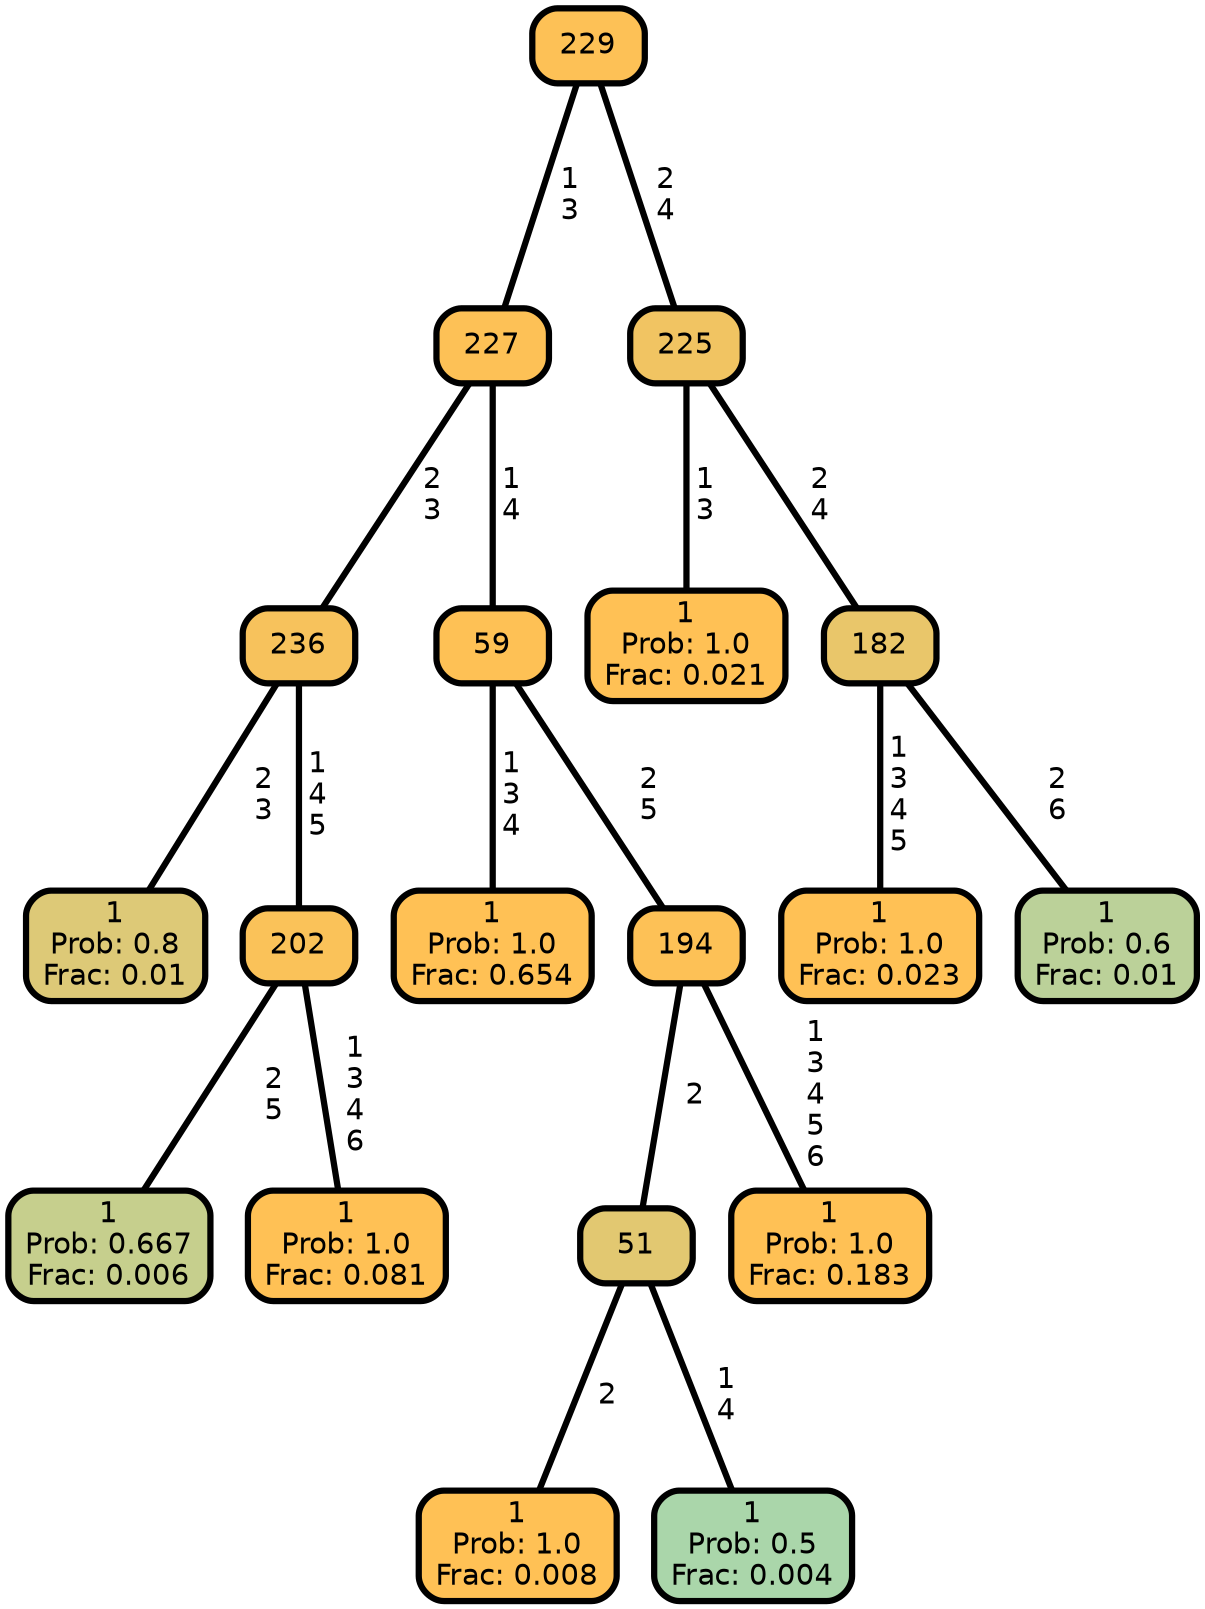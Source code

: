 graph Tree {
node [shape=box, style="filled, rounded",color="black",penwidth="3",fontcolor="black",                 fontname=helvetica] ;
graph [ranksep="0 equally", splines=straight,                 bgcolor=transparent, dpi=200] ;
edge [fontname=helvetica, color=black] ;
0 [label="1
Prob: 0.8
Frac: 0.01", fillcolor="#ddc977"] ;
1 [label="236", fillcolor="#f7c25c"] ;
2 [label="1
Prob: 0.667
Frac: 0.006", fillcolor="#c6cf8d"] ;
3 [label="202", fillcolor="#fac259"] ;
4 [label="1
Prob: 1.0
Frac: 0.081", fillcolor="#ffc155"] ;
5 [label="227", fillcolor="#fdc156"] ;
6 [label="1
Prob: 1.0
Frac: 0.654", fillcolor="#ffc155"] ;
7 [label="59", fillcolor="#fec155"] ;
8 [label="1
Prob: 1.0
Frac: 0.008", fillcolor="#ffc155"] ;
9 [label="51", fillcolor="#e2c871"] ;
10 [label="1
Prob: 0.5
Frac: 0.004", fillcolor="#aad6aa"] ;
11 [label="194", fillcolor="#fdc156"] ;
12 [label="1
Prob: 1.0
Frac: 0.183", fillcolor="#ffc155"] ;
13 [label="229", fillcolor="#fdc156"] ;
14 [label="1
Prob: 1.0
Frac: 0.021", fillcolor="#ffc155"] ;
15 [label="225", fillcolor="#f1c462"] ;
16 [label="1
Prob: 1.0
Frac: 0.023", fillcolor="#ffc155"] ;
17 [label="182", fillcolor="#e9c66a"] ;
18 [label="1
Prob: 0.6
Frac: 0.01", fillcolor="#bbd199"] ;
1 -- 0 [label=" 2\n 3",penwidth=3] ;
1 -- 3 [label=" 1\n 4\n 5",penwidth=3] ;
3 -- 2 [label=" 2\n 5",penwidth=3] ;
3 -- 4 [label=" 1\n 3\n 4\n 6",penwidth=3] ;
5 -- 1 [label=" 2\n 3",penwidth=3] ;
5 -- 7 [label=" 1\n 4",penwidth=3] ;
7 -- 6 [label=" 1\n 3\n 4",penwidth=3] ;
7 -- 11 [label=" 2\n 5",penwidth=3] ;
9 -- 8 [label=" 2",penwidth=3] ;
9 -- 10 [label=" 1\n 4",penwidth=3] ;
11 -- 9 [label=" 2",penwidth=3] ;
11 -- 12 [label=" 1\n 3\n 4\n 5\n 6",penwidth=3] ;
13 -- 5 [label=" 1\n 3",penwidth=3] ;
13 -- 15 [label=" 2\n 4",penwidth=3] ;
15 -- 14 [label=" 1\n 3",penwidth=3] ;
15 -- 17 [label=" 2\n 4",penwidth=3] ;
17 -- 16 [label=" 1\n 3\n 4\n 5",penwidth=3] ;
17 -- 18 [label=" 2\n 6",penwidth=3] ;
{rank = same;}}
